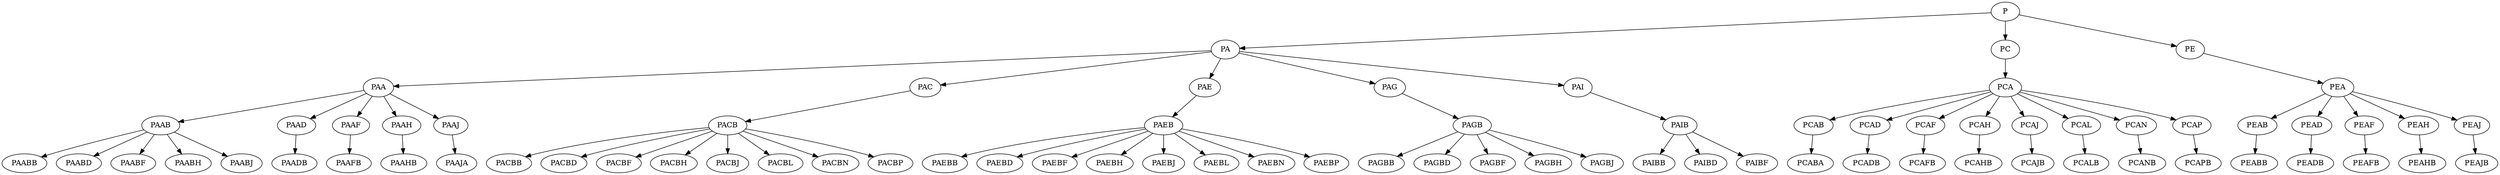 digraph mytree{
P->PA
PA->PAA
PAA->PAAB
PAAB->PAABB
PAAB->PAABD
PAAB->PAABF
PAAB->PAABH
PAAB->PAABJ
PAA->PAAD
PAAD->PAADB
PAA->PAAF
PAAF->PAAFB
PAA->PAAH
PAAH->PAAHB
PAA->PAAJ
PAAJ->PAAJA
PA->PAC
PAC->PACB
PACB->PACBB
PACB->PACBD
PACB->PACBF
PACB->PACBH
PACB->PACBJ
PACB->PACBL
PACB->PACBN
PACB->PACBP
PA->PAE
PAE->PAEB
PAEB->PAEBB
PAEB->PAEBD
PAEB->PAEBF
PAEB->PAEBH
PAEB->PAEBJ
PAEB->PAEBL
PAEB->PAEBN
PAEB->PAEBP
PA->PAG
PAG->PAGB
PAGB->PAGBB
PAGB->PAGBD
PAGB->PAGBF
PAGB->PAGBH
PAGB->PAGBJ
PA->PAI
PAI->PAIB
PAIB->PAIBB
PAIB->PAIBD
PAIB->PAIBF
P->PC
PC->PCA
PCA->PCAB
PCAB->PCABA
PCA->PCAD
PCAD->PCADB
PCA->PCAF
PCAF->PCAFB
PCA->PCAH
PCAH->PCAHB
PCA->PCAJ
PCAJ->PCAJB
PCA->PCAL
PCAL->PCALB
PCA->PCAN
PCAN->PCANB
PCA->PCAP
PCAP->PCAPB
P->PE
PE->PEA
PEA->PEAB
PEAB->PEABB
PEA->PEAD
PEAD->PEADB
PEA->PEAF
PEAF->PEAFB
PEA->PEAH
PEAH->PEAHB
PEA->PEAJ
PEAJ->PEAJB
}